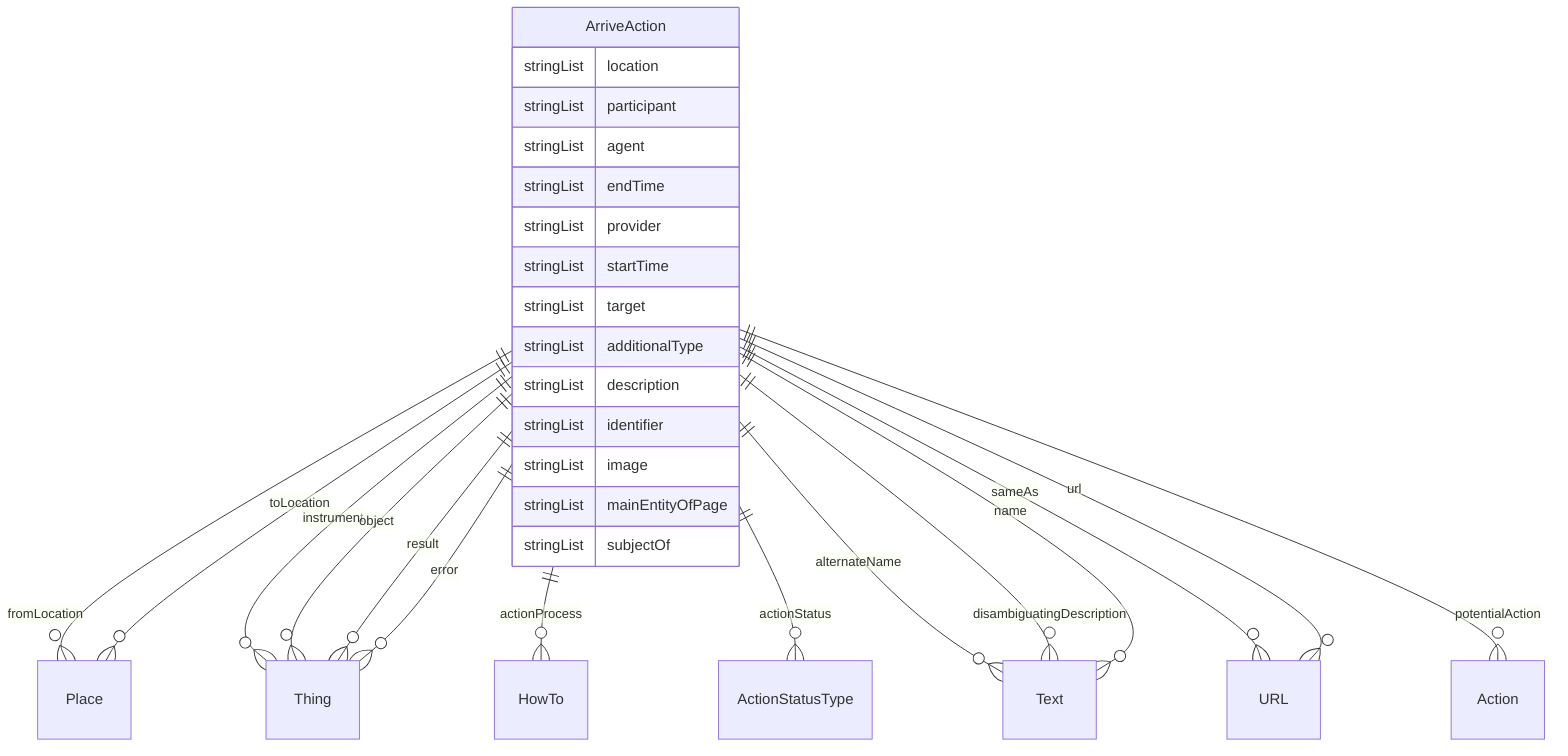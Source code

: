 erDiagram
ArriveAction {
    stringList location  
    stringList participant  
    stringList agent  
    stringList endTime  
    stringList provider  
    stringList startTime  
    stringList target  
    stringList additionalType  
    stringList description  
    stringList identifier  
    stringList image  
    stringList mainEntityOfPage  
    stringList subjectOf  
}

ArriveAction ||--}o Place : "fromLocation"
ArriveAction ||--}o Place : "toLocation"
ArriveAction ||--}o Thing : "instrument"
ArriveAction ||--}o Thing : "object"
ArriveAction ||--}o Thing : "result"
ArriveAction ||--}o HowTo : "actionProcess"
ArriveAction ||--}o ActionStatusType : "actionStatus"
ArriveAction ||--}o Thing : "error"
ArriveAction ||--}o Text : "alternateName"
ArriveAction ||--}o Text : "disambiguatingDescription"
ArriveAction ||--}o Text : "name"
ArriveAction ||--}o URL : "sameAs"
ArriveAction ||--}o Action : "potentialAction"
ArriveAction ||--}o URL : "url"